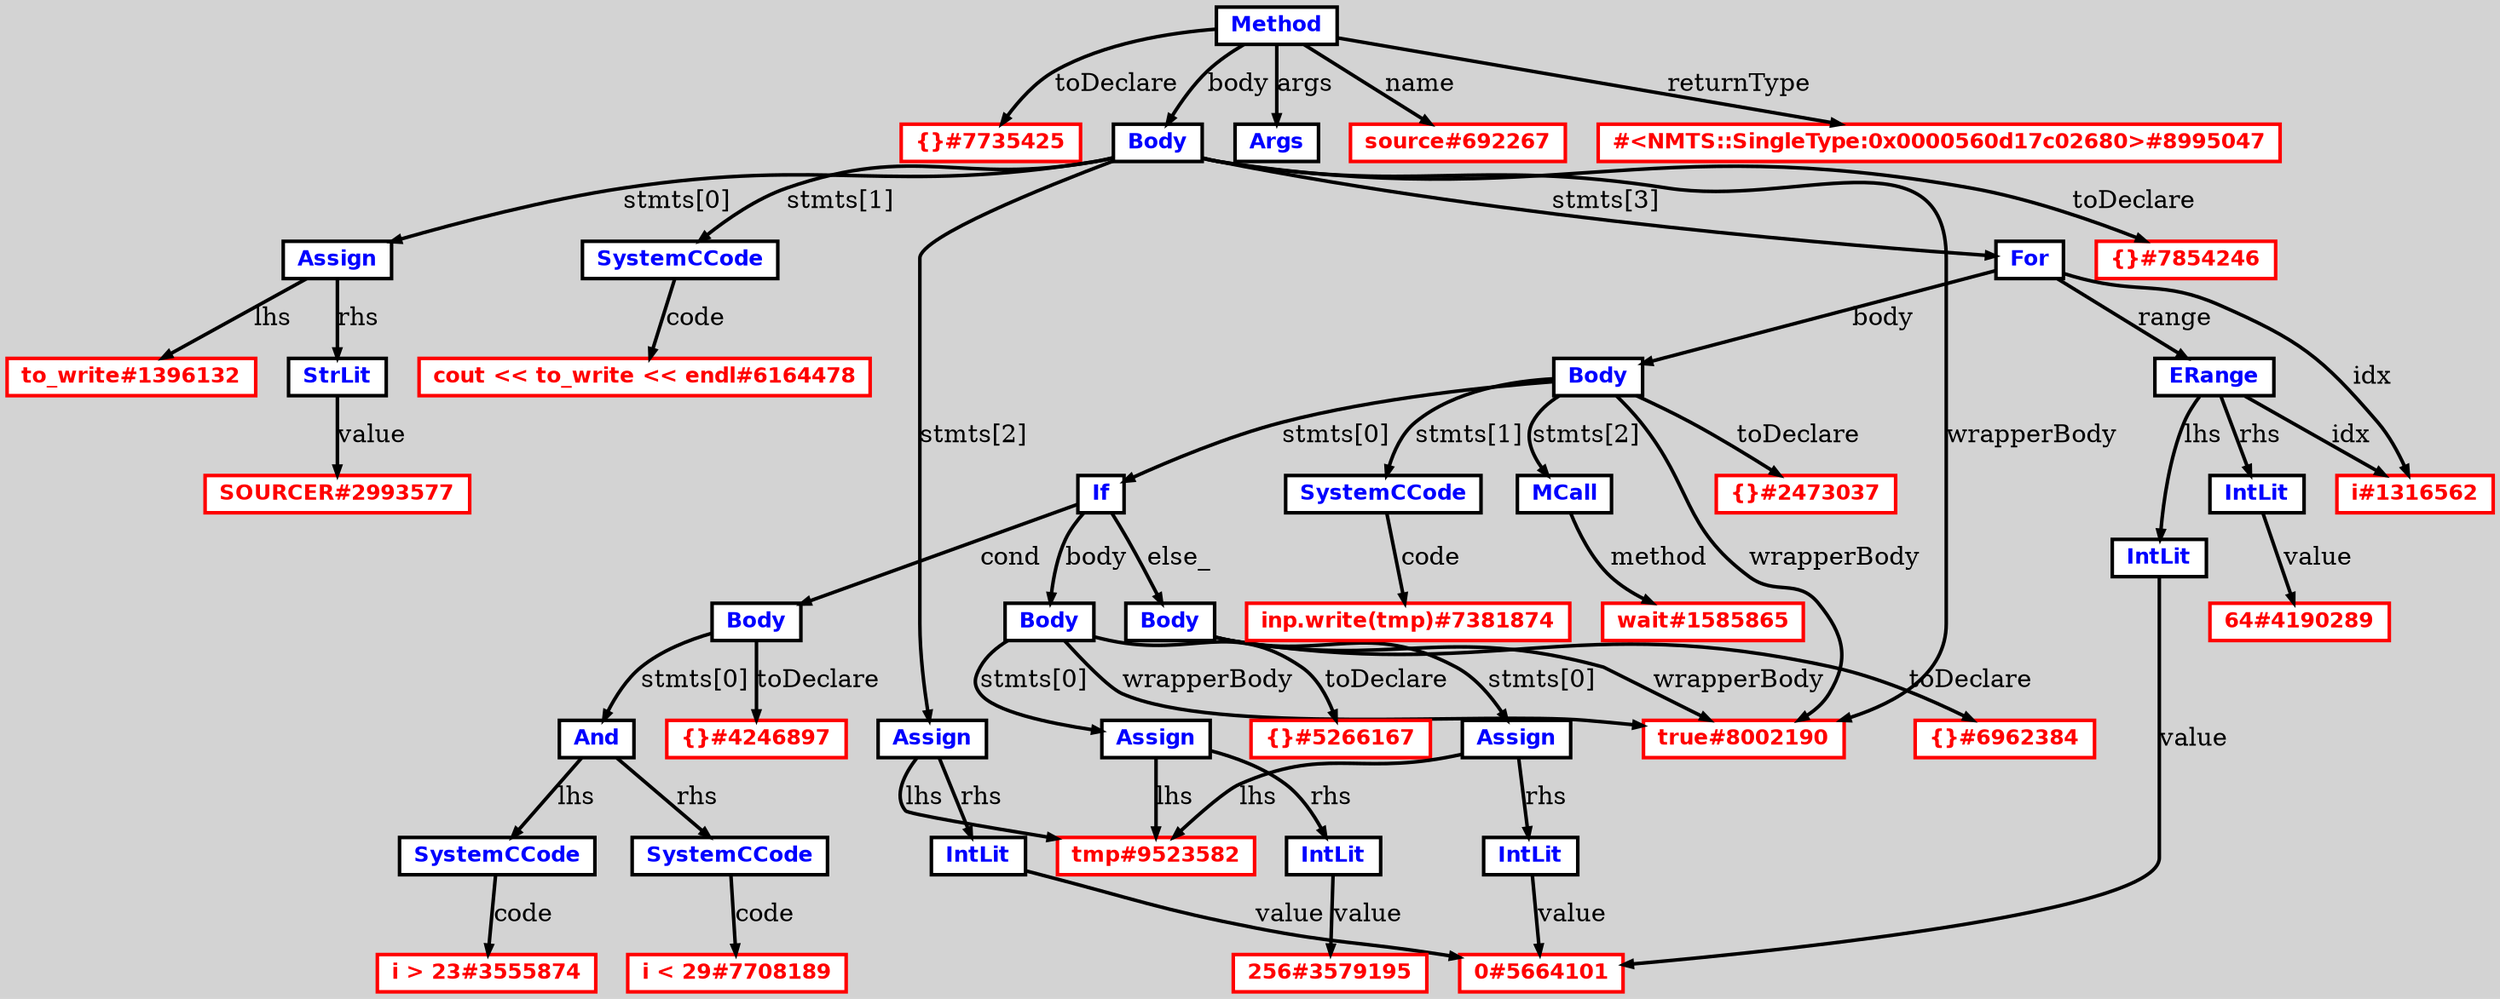 digraph {
       ordering=out;
       ranksep=.4;
       bgcolor="lightgrey";

       node [shape=box, fixedsize=false, fontsize=12, fontname="Helvetica-bold", fontcolor="blue"
             width=.25, height=.25, color="black", fillcolor="white", style="filled, solid, bold"];
       edge [arrowsize=.5, color="black", style="bold"]
        NMTS__Method_47307116516220 [label="Method"]
	NMTS__Body_47307116516320 [label="Body"]
	NMTS__Assign_47307117387520 [label="Assign"]
	NMTS__StrLit_47307117600900 [label="StrLit"]
	NMTS__SystemCCode_47307117218600 [label="SystemCCode"]
	NMTS__Assign_47307117217980 [label="Assign"]
	NMTS__IntLit_47307117218460 [label="IntLit"]
	NMTS__For_47307116516540 [label="For"]
	NMTS__Body_47307117001880 [label="Body"]
	NMTS__If_47307117035060 [label="If"]
	NMTS__Body_47307117067300 [label="Body"]
	NMTS__And_47307117067560 [label="And"]
	NMTS__SystemCCode_47307117105200 [label="SystemCCode"]
	NMTS__SystemCCode_47307117067580 [label="SystemCCode"]
	NMTS__Body_47307117035380 [label="Body"]
	NMTS__Assign_47307117035480 [label="Assign"]
	NMTS__IntLit_47307117066940 [label="IntLit"]
	NMTS__Body_47307117035160 [label="Body"]
	NMTS__Assign_47307117035340 [label="Assign"]
	NMTS__IntLit_47307117066220 [label="IntLit"]
	NMTS__SystemCCode_47307117023280 [label="SystemCCode"]
	NMTS__MCall_47307117023240 [label="MCall"]
	NMTS__ERange_47307117216000 [label="ERange"]
	NMTS__IntLit_47307117216860 [label="IntLit"]
	NMTS__IntLit_47307117216440 [label="IntLit"]
	NMTS__Args_47307116516260 [label="Args"]

        Hash_47307116516180 [label="{}#7735425",fontcolor="red",color="red"]
	Symbol_1775068 [label="to_write#1396132",fontcolor="red",color="red"]
	String_47307116196300 [label="SOURCER#2993577",fontcolor="red",color="red"]
	String_47307117218680 [label="cout << to_write << endl#6164478",fontcolor="red",color="red"]
	Symbol_876828 [label="tmp#9523582",fontcolor="red",color="red"]
	Integer_1 [label="0#5664101",fontcolor="red",color="red"]
	String_47307117105300 [label="i > 23#3555874",fontcolor="red",color="red"]
	String_47307117067600 [label="i < 29#7708189",fontcolor="red",color="red"]
	Hash_47307117067280 [label="{}#4246897",fontcolor="red",color="red"]
	Integer_513 [label="256#3579195",fontcolor="red",color="red"]
	TrueClass_20 [label="true#8002190",fontcolor="red",color="red"]
	Hash_47307117035360 [label="{}#5266167",fontcolor="red",color="red"]
	Hash_47307117035140 [label="{}#6962384",fontcolor="red",color="red"]
	String_47307117023300 [label="inp.write(tmp)#7381874",fontcolor="red",color="red"]
	Symbol_472988 [label="wait#1585865",fontcolor="red",color="red"]
	Hash_47307117001860 [label="{}#2473037",fontcolor="red",color="red"]
	Integer_129 [label="64#4190289",fontcolor="red",color="red"]
	Symbol_188188 [label="i#1316562",fontcolor="red",color="red"]
	Hash_47307116516280 [label="{}#7854246",fontcolor="red",color="red"]
	Symbol_281308 [label="source#692267",fontcolor="red",color="red"]
	NMTS__SingleType_47307116516160 [label="#<NMTS::SingleType:0x0000560d17c02680>#8995047",fontcolor="red",color="red"]

	NMTS__Method_47307116516220 -> Hash_47307116516180 [label="toDeclare"]
NMTS__Method_47307116516220 -> NMTS__Body_47307116516320 [label="body"]
NMTS__Body_47307116516320 -> NMTS__Assign_47307117387520 [label="stmts[0]"]
NMTS__Assign_47307117387520 -> Symbol_1775068 [label="lhs"]
NMTS__Assign_47307117387520 -> NMTS__StrLit_47307117600900 [label="rhs"]
NMTS__StrLit_47307117600900 -> String_47307116196300 [label="value"]
NMTS__Body_47307116516320 -> NMTS__SystemCCode_47307117218600 [label="stmts[1]"]
NMTS__SystemCCode_47307117218600 -> String_47307117218680 [label="code"]
NMTS__Body_47307116516320 -> NMTS__Assign_47307117217980 [label="stmts[2]"]
NMTS__Assign_47307117217980 -> Symbol_876828 [label="lhs"]
NMTS__Assign_47307117217980 -> NMTS__IntLit_47307117218460 [label="rhs"]
NMTS__IntLit_47307117218460 -> Integer_1 [label="value"]
NMTS__Body_47307116516320 -> NMTS__For_47307116516540 [label="stmts[3]"]
NMTS__For_47307116516540 -> NMTS__Body_47307117001880 [label="body"]
NMTS__Body_47307117001880 -> NMTS__If_47307117035060 [label="stmts[0]"]
NMTS__If_47307117035060 -> NMTS__Body_47307117067300 [label="cond"]
NMTS__Body_47307117067300 -> NMTS__And_47307117067560 [label="stmts[0]"]
NMTS__And_47307117067560 -> NMTS__SystemCCode_47307117105200 [label="lhs"]
NMTS__SystemCCode_47307117105200 -> String_47307117105300 [label="code"]
NMTS__And_47307117067560 -> NMTS__SystemCCode_47307117067580 [label="rhs"]
NMTS__SystemCCode_47307117067580 -> String_47307117067600 [label="code"]
NMTS__Body_47307117067300 -> Hash_47307117067280 [label="toDeclare"]
NMTS__If_47307117035060 -> NMTS__Body_47307117035380 [label="body"]
NMTS__Body_47307117035380 -> NMTS__Assign_47307117035480 [label="stmts[0]"]
NMTS__Assign_47307117035480 -> Symbol_876828 [label="lhs"]
NMTS__Assign_47307117035480 -> NMTS__IntLit_47307117066940 [label="rhs"]
NMTS__IntLit_47307117066940 -> Integer_513 [label="value"]
NMTS__Body_47307117035380 -> TrueClass_20 [label="wrapperBody"]
NMTS__Body_47307117035380 -> Hash_47307117035360 [label="toDeclare"]
NMTS__If_47307117035060 -> NMTS__Body_47307117035160 [label="else_"]
NMTS__Body_47307117035160 -> NMTS__Assign_47307117035340 [label="stmts[0]"]
NMTS__Assign_47307117035340 -> Symbol_876828 [label="lhs"]
NMTS__Assign_47307117035340 -> NMTS__IntLit_47307117066220 [label="rhs"]
NMTS__IntLit_47307117066220 -> Integer_1 [label="value"]
NMTS__Body_47307117035160 -> TrueClass_20 [label="wrapperBody"]
NMTS__Body_47307117035160 -> Hash_47307117035140 [label="toDeclare"]
NMTS__Body_47307117001880 -> NMTS__SystemCCode_47307117023280 [label="stmts[1]"]
NMTS__SystemCCode_47307117023280 -> String_47307117023300 [label="code"]
NMTS__Body_47307117001880 -> NMTS__MCall_47307117023240 [label="stmts[2]"]
NMTS__MCall_47307117023240 -> Symbol_472988 [label="method"]
NMTS__Body_47307117001880 -> TrueClass_20 [label="wrapperBody"]
NMTS__Body_47307117001880 -> Hash_47307117001860 [label="toDeclare"]
NMTS__For_47307116516540 -> NMTS__ERange_47307117216000 [label="range"]
NMTS__ERange_47307117216000 -> NMTS__IntLit_47307117216860 [label="lhs"]
NMTS__IntLit_47307117216860 -> Integer_1 [label="value"]
NMTS__ERange_47307117216000 -> NMTS__IntLit_47307117216440 [label="rhs"]
NMTS__IntLit_47307117216440 -> Integer_129 [label="value"]
NMTS__ERange_47307117216000 -> Symbol_188188 [label="idx"]
NMTS__For_47307116516540 -> Symbol_188188 [label="idx"]
NMTS__Body_47307116516320 -> TrueClass_20 [label="wrapperBody"]
NMTS__Body_47307116516320 -> Hash_47307116516280 [label="toDeclare"]
NMTS__Method_47307116516220 -> NMTS__Args_47307116516260 [label="args"]
NMTS__Method_47307116516220 -> Symbol_281308 [label="name"]
NMTS__Method_47307116516220 -> NMTS__SingleType_47307116516160 [label="returnType"]


}
